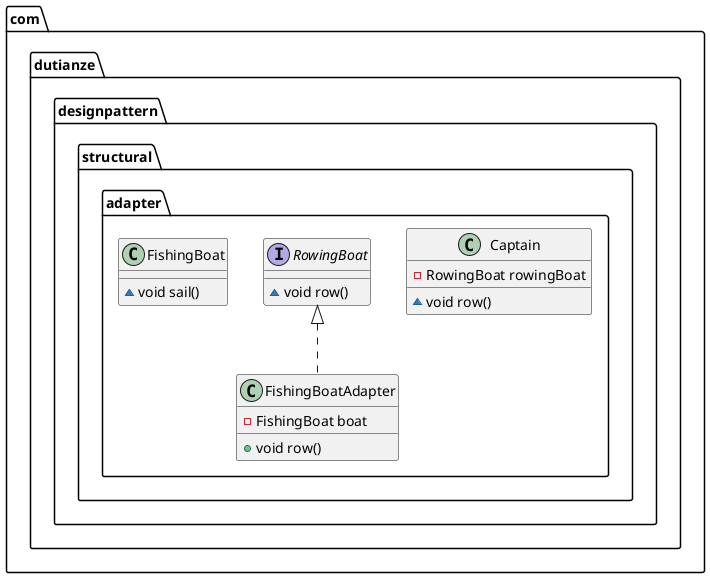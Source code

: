 @startuml
class com.dutianze.designpattern.structural.adapter.Captain {
- RowingBoat rowingBoat
~ void row()
}
class com.dutianze.designpattern.structural.adapter.FishingBoatAdapter {
- FishingBoat boat
+ void row()
}
interface com.dutianze.designpattern.structural.adapter.RowingBoat {
~ void row()
}
class com.dutianze.designpattern.structural.adapter.FishingBoat {
~ void sail()
}


com.dutianze.designpattern.structural.adapter.RowingBoat <|.. com.dutianze.designpattern.structural.adapter.FishingBoatAdapter
@enduml